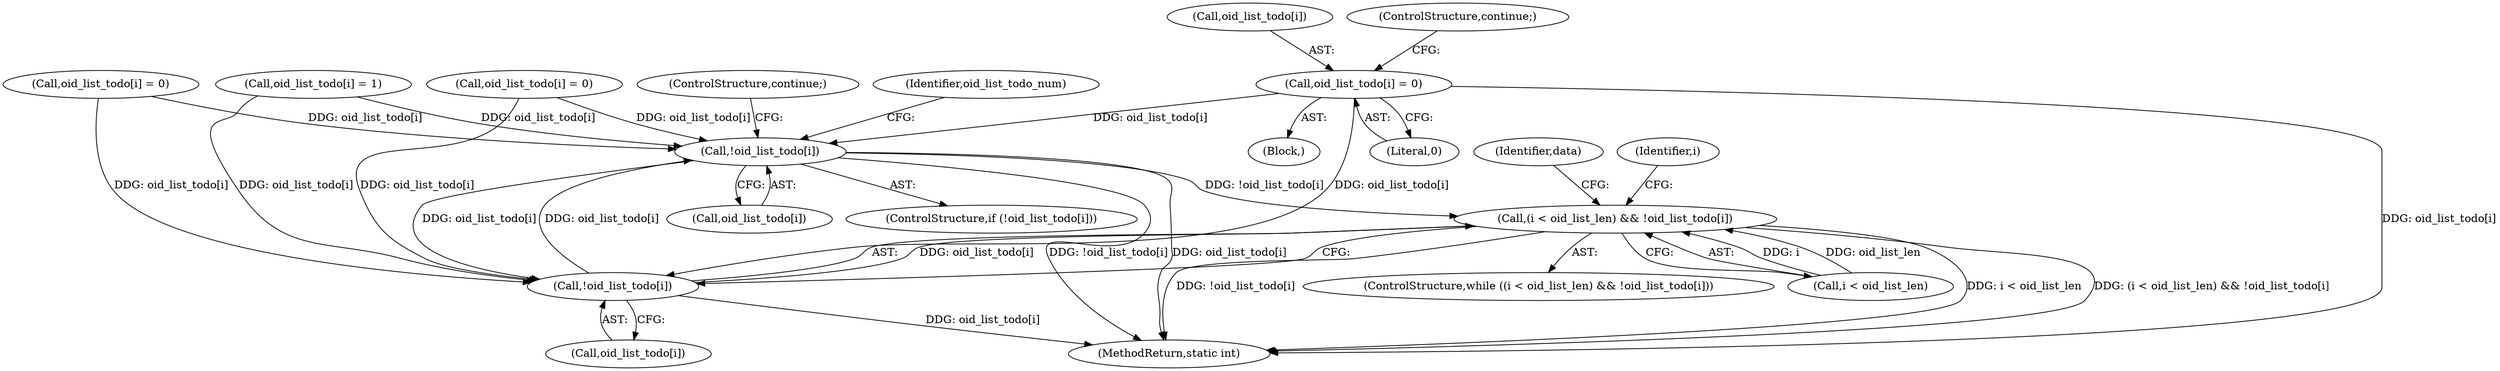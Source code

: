 digraph "0_collectd_d16c24542b2f96a194d43a73c2e5778822b9cb47@array" {
"1000678" [label="(Call,oid_list_todo[i] = 0)"];
"1000347" [label="(Call,!oid_list_todo[i])"];
"1000502" [label="(Call,(i < oid_list_len) && !oid_list_todo[i])"];
"1000506" [label="(Call,!oid_list_todo[i])"];
"1000668" [label="(Block,)"];
"1000678" [label="(Call,oid_list_todo[i] = 0)"];
"1000507" [label="(Call,oid_list_todo[i])"];
"1000503" [label="(Call,i < oid_list_len)"];
"1000886" [label="(MethodReturn,static int)"];
"1000348" [label="(Call,oid_list_todo[i])"];
"1000351" [label="(ControlStructure,continue;)"];
"1000506" [label="(Call,!oid_list_todo[i])"];
"1000644" [label="(Call,oid_list_todo[i] = 0)"];
"1000347" [label="(Call,!oid_list_todo[i])"];
"1000682" [label="(Literal,0)"];
"1000679" [label="(Call,oid_list_todo[i])"];
"1000353" [label="(Identifier,oid_list_todo_num)"];
"1000575" [label="(Call,oid_list_todo[i] = 0)"];
"1000511" [label="(Identifier,i)"];
"1000346" [label="(ControlStructure,if (!oid_list_todo[i]))"];
"1000501" [label="(ControlStructure,while ((i < oid_list_len) && !oid_list_todo[i]))"];
"1000502" [label="(Call,(i < oid_list_len) && !oid_list_todo[i])"];
"1000683" [label="(ControlStructure,continue;)"];
"1000261" [label="(Call,oid_list_todo[i] = 1)"];
"1000518" [label="(Identifier,data)"];
"1000678" -> "1000668"  [label="AST: "];
"1000678" -> "1000682"  [label="CFG: "];
"1000679" -> "1000678"  [label="AST: "];
"1000682" -> "1000678"  [label="AST: "];
"1000683" -> "1000678"  [label="CFG: "];
"1000678" -> "1000886"  [label="DDG: oid_list_todo[i]"];
"1000678" -> "1000347"  [label="DDG: oid_list_todo[i]"];
"1000678" -> "1000506"  [label="DDG: oid_list_todo[i]"];
"1000347" -> "1000346"  [label="AST: "];
"1000347" -> "1000348"  [label="CFG: "];
"1000348" -> "1000347"  [label="AST: "];
"1000351" -> "1000347"  [label="CFG: "];
"1000353" -> "1000347"  [label="CFG: "];
"1000347" -> "1000886"  [label="DDG: oid_list_todo[i]"];
"1000347" -> "1000886"  [label="DDG: !oid_list_todo[i]"];
"1000261" -> "1000347"  [label="DDG: oid_list_todo[i]"];
"1000575" -> "1000347"  [label="DDG: oid_list_todo[i]"];
"1000644" -> "1000347"  [label="DDG: oid_list_todo[i]"];
"1000506" -> "1000347"  [label="DDG: oid_list_todo[i]"];
"1000347" -> "1000502"  [label="DDG: !oid_list_todo[i]"];
"1000347" -> "1000506"  [label="DDG: oid_list_todo[i]"];
"1000502" -> "1000501"  [label="AST: "];
"1000502" -> "1000503"  [label="CFG: "];
"1000502" -> "1000506"  [label="CFG: "];
"1000503" -> "1000502"  [label="AST: "];
"1000506" -> "1000502"  [label="AST: "];
"1000511" -> "1000502"  [label="CFG: "];
"1000518" -> "1000502"  [label="CFG: "];
"1000502" -> "1000886"  [label="DDG: !oid_list_todo[i]"];
"1000502" -> "1000886"  [label="DDG: i < oid_list_len"];
"1000502" -> "1000886"  [label="DDG: (i < oid_list_len) && !oid_list_todo[i]"];
"1000503" -> "1000502"  [label="DDG: i"];
"1000503" -> "1000502"  [label="DDG: oid_list_len"];
"1000506" -> "1000502"  [label="DDG: oid_list_todo[i]"];
"1000506" -> "1000507"  [label="CFG: "];
"1000507" -> "1000506"  [label="AST: "];
"1000506" -> "1000886"  [label="DDG: oid_list_todo[i]"];
"1000261" -> "1000506"  [label="DDG: oid_list_todo[i]"];
"1000575" -> "1000506"  [label="DDG: oid_list_todo[i]"];
"1000644" -> "1000506"  [label="DDG: oid_list_todo[i]"];
}
